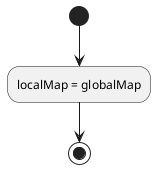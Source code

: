 @startuml

/'
    create point cloud local map
    global map is used as local map
'/

(*) --> "localMap = globalMap"
--> (*)

@enduml
